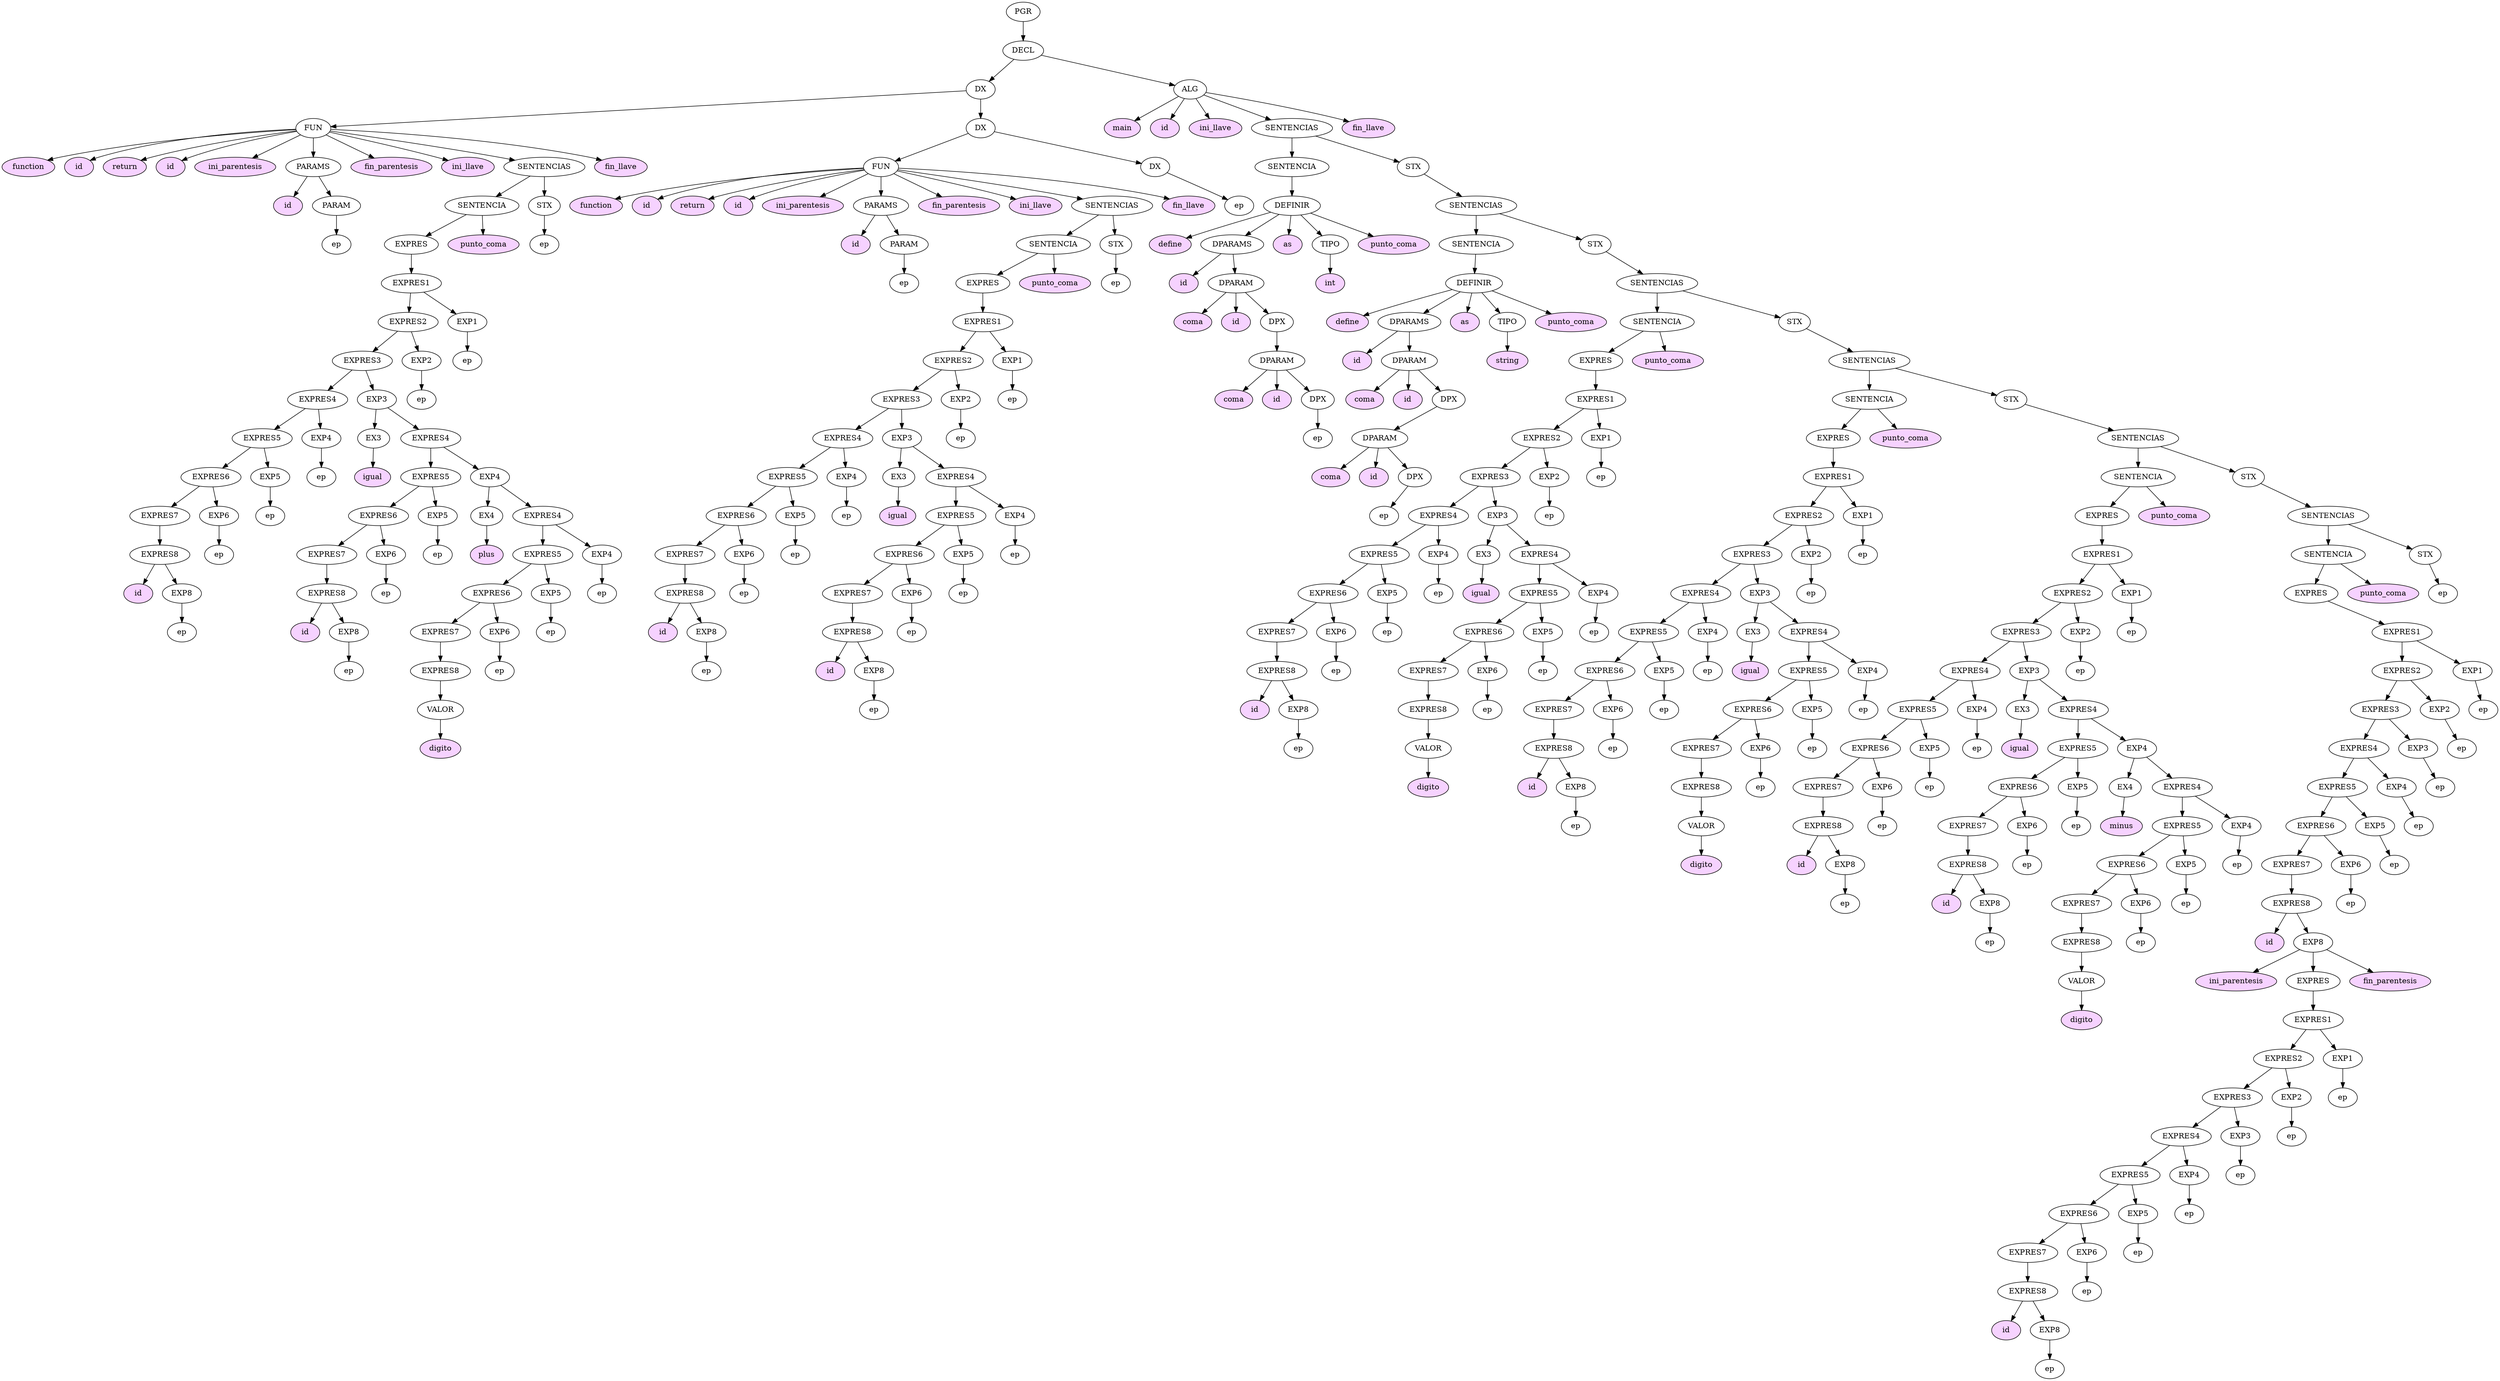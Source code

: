 digraph graficoGRAMAR {
	0 [label=PGR]
	1 [label=DECL]
	0 -> 1 [ordering=out]
	1 [label=DECL]
	2 [label=DX]
	1 -> 2 [ordering=out]
	3 [label=ALG]
	1 -> 3 [ordering=out]
	2 [label=DX]
	4 [label=FUN]
	2 -> 4 [ordering=out]
	5 [label=DX]
	2 -> 5 [ordering=out]
	4 [label=FUN]
	6 [label=function fillcolor="#F6D2FF" style=filled]
	4 -> 6 [ordering=out]
	7 [label=id fillcolor="#F6D2FF" style=filled]
	4 -> 7 [ordering=out]
	8 [label=return fillcolor="#F6D2FF" style=filled]
	4 -> 8 [ordering=out]
	9 [label=id fillcolor="#F6D2FF" style=filled]
	4 -> 9 [ordering=out]
	10 [label=ini_parentesis fillcolor="#F6D2FF" style=filled]
	4 -> 10 [ordering=out]
	11 [label=PARAMS]
	4 -> 11 [ordering=out]
	12 [label=fin_parentesis fillcolor="#F6D2FF" style=filled]
	4 -> 12 [ordering=out]
	13 [label=ini_llave fillcolor="#F6D2FF" style=filled]
	4 -> 13 [ordering=out]
	14 [label=SENTENCIAS]
	4 -> 14 [ordering=out]
	15 [label=fin_llave fillcolor="#F6D2FF" style=filled]
	4 -> 15 [ordering=out]
	11 [label=PARAMS]
	16 [label=id fillcolor="#F6D2FF" style=filled]
	11 -> 16 [ordering=out]
	17 [label=PARAM]
	11 -> 17 [ordering=out]
	17 [label=PARAM]
	18 [label=ep]
	17 -> 18 [ordering=out]
	14 [label=SENTENCIAS]
	19 [label=SENTENCIA]
	14 -> 19 [ordering=out]
	20 [label=STX]
	14 -> 20 [ordering=out]
	19 [label=SENTENCIA]
	21 [label=EXPRES]
	19 -> 21 [ordering=out]
	22 [label=punto_coma fillcolor="#F6D2FF" style=filled]
	19 -> 22 [ordering=out]
	21 [label=EXPRES]
	23 [label=EXPRES1]
	21 -> 23 [ordering=out]
	23 [label=EXPRES1]
	24 [label=EXPRES2]
	23 -> 24 [ordering=out]
	25 [label=EXP1]
	23 -> 25 [ordering=out]
	24 [label=EXPRES2]
	26 [label=EXPRES3]
	24 -> 26 [ordering=out]
	27 [label=EXP2]
	24 -> 27 [ordering=out]
	26 [label=EXPRES3]
	28 [label=EXPRES4]
	26 -> 28 [ordering=out]
	29 [label=EXP3]
	26 -> 29 [ordering=out]
	28 [label=EXPRES4]
	30 [label=EXPRES5]
	28 -> 30 [ordering=out]
	31 [label=EXP4]
	28 -> 31 [ordering=out]
	30 [label=EXPRES5]
	32 [label=EXPRES6]
	30 -> 32 [ordering=out]
	33 [label=EXP5]
	30 -> 33 [ordering=out]
	32 [label=EXPRES6]
	34 [label=EXPRES7]
	32 -> 34 [ordering=out]
	35 [label=EXP6]
	32 -> 35 [ordering=out]
	34 [label=EXPRES7]
	36 [label=EXPRES8]
	34 -> 36 [ordering=out]
	36 [label=EXPRES8]
	37 [label=id fillcolor="#F6D2FF" style=filled]
	36 -> 37 [ordering=out]
	38 [label=EXP8]
	36 -> 38 [ordering=out]
	38 [label=EXP8]
	39 [label=ep]
	38 -> 39 [ordering=out]
	35 [label=EXP6]
	40 [label=ep]
	35 -> 40 [ordering=out]
	33 [label=EXP5]
	41 [label=ep]
	33 -> 41 [ordering=out]
	31 [label=EXP4]
	42 [label=ep]
	31 -> 42 [ordering=out]
	29 [label=EXP3]
	43 [label=EX3]
	29 -> 43 [ordering=out]
	44 [label=EXPRES4]
	29 -> 44 [ordering=out]
	43 [label=EX3]
	45 [label=igual fillcolor="#F6D2FF" style=filled]
	43 -> 45 [ordering=out]
	44 [label=EXPRES4]
	46 [label=EXPRES5]
	44 -> 46 [ordering=out]
	47 [label=EXP4]
	44 -> 47 [ordering=out]
	46 [label=EXPRES5]
	48 [label=EXPRES6]
	46 -> 48 [ordering=out]
	49 [label=EXP5]
	46 -> 49 [ordering=out]
	48 [label=EXPRES6]
	50 [label=EXPRES7]
	48 -> 50 [ordering=out]
	51 [label=EXP6]
	48 -> 51 [ordering=out]
	50 [label=EXPRES7]
	52 [label=EXPRES8]
	50 -> 52 [ordering=out]
	52 [label=EXPRES8]
	53 [label=id fillcolor="#F6D2FF" style=filled]
	52 -> 53 [ordering=out]
	54 [label=EXP8]
	52 -> 54 [ordering=out]
	54 [label=EXP8]
	55 [label=ep]
	54 -> 55 [ordering=out]
	51 [label=EXP6]
	56 [label=ep]
	51 -> 56 [ordering=out]
	49 [label=EXP5]
	57 [label=ep]
	49 -> 57 [ordering=out]
	47 [label=EXP4]
	58 [label=EX4]
	47 -> 58 [ordering=out]
	59 [label=EXPRES4]
	47 -> 59 [ordering=out]
	58 [label=EX4]
	60 [label=plus fillcolor="#F6D2FF" style=filled]
	58 -> 60 [ordering=out]
	59 [label=EXPRES4]
	61 [label=EXPRES5]
	59 -> 61 [ordering=out]
	62 [label=EXP4]
	59 -> 62 [ordering=out]
	61 [label=EXPRES5]
	63 [label=EXPRES6]
	61 -> 63 [ordering=out]
	64 [label=EXP5]
	61 -> 64 [ordering=out]
	63 [label=EXPRES6]
	65 [label=EXPRES7]
	63 -> 65 [ordering=out]
	66 [label=EXP6]
	63 -> 66 [ordering=out]
	65 [label=EXPRES7]
	67 [label=EXPRES8]
	65 -> 67 [ordering=out]
	67 [label=EXPRES8]
	68 [label=VALOR]
	67 -> 68 [ordering=out]
	68 [label=VALOR]
	69 [label=digito fillcolor="#F6D2FF" style=filled]
	68 -> 69 [ordering=out]
	66 [label=EXP6]
	70 [label=ep]
	66 -> 70 [ordering=out]
	64 [label=EXP5]
	71 [label=ep]
	64 -> 71 [ordering=out]
	62 [label=EXP4]
	72 [label=ep]
	62 -> 72 [ordering=out]
	27 [label=EXP2]
	73 [label=ep]
	27 -> 73 [ordering=out]
	25 [label=EXP1]
	74 [label=ep]
	25 -> 74 [ordering=out]
	20 [label=STX]
	75 [label=ep]
	20 -> 75 [ordering=out]
	5 [label=DX]
	76 [label=FUN]
	5 -> 76 [ordering=out]
	77 [label=DX]
	5 -> 77 [ordering=out]
	76 [label=FUN]
	78 [label=function fillcolor="#F6D2FF" style=filled]
	76 -> 78 [ordering=out]
	79 [label=id fillcolor="#F6D2FF" style=filled]
	76 -> 79 [ordering=out]
	80 [label=return fillcolor="#F6D2FF" style=filled]
	76 -> 80 [ordering=out]
	81 [label=id fillcolor="#F6D2FF" style=filled]
	76 -> 81 [ordering=out]
	82 [label=ini_parentesis fillcolor="#F6D2FF" style=filled]
	76 -> 82 [ordering=out]
	83 [label=PARAMS]
	76 -> 83 [ordering=out]
	84 [label=fin_parentesis fillcolor="#F6D2FF" style=filled]
	76 -> 84 [ordering=out]
	85 [label=ini_llave fillcolor="#F6D2FF" style=filled]
	76 -> 85 [ordering=out]
	86 [label=SENTENCIAS]
	76 -> 86 [ordering=out]
	87 [label=fin_llave fillcolor="#F6D2FF" style=filled]
	76 -> 87 [ordering=out]
	83 [label=PARAMS]
	88 [label=id fillcolor="#F6D2FF" style=filled]
	83 -> 88 [ordering=out]
	89 [label=PARAM]
	83 -> 89 [ordering=out]
	89 [label=PARAM]
	90 [label=ep]
	89 -> 90 [ordering=out]
	86 [label=SENTENCIAS]
	91 [label=SENTENCIA]
	86 -> 91 [ordering=out]
	92 [label=STX]
	86 -> 92 [ordering=out]
	91 [label=SENTENCIA]
	93 [label=EXPRES]
	91 -> 93 [ordering=out]
	94 [label=punto_coma fillcolor="#F6D2FF" style=filled]
	91 -> 94 [ordering=out]
	93 [label=EXPRES]
	95 [label=EXPRES1]
	93 -> 95 [ordering=out]
	95 [label=EXPRES1]
	96 [label=EXPRES2]
	95 -> 96 [ordering=out]
	97 [label=EXP1]
	95 -> 97 [ordering=out]
	96 [label=EXPRES2]
	98 [label=EXPRES3]
	96 -> 98 [ordering=out]
	99 [label=EXP2]
	96 -> 99 [ordering=out]
	98 [label=EXPRES3]
	100 [label=EXPRES4]
	98 -> 100 [ordering=out]
	101 [label=EXP3]
	98 -> 101 [ordering=out]
	100 [label=EXPRES4]
	102 [label=EXPRES5]
	100 -> 102 [ordering=out]
	103 [label=EXP4]
	100 -> 103 [ordering=out]
	102 [label=EXPRES5]
	104 [label=EXPRES6]
	102 -> 104 [ordering=out]
	105 [label=EXP5]
	102 -> 105 [ordering=out]
	104 [label=EXPRES6]
	106 [label=EXPRES7]
	104 -> 106 [ordering=out]
	107 [label=EXP6]
	104 -> 107 [ordering=out]
	106 [label=EXPRES7]
	108 [label=EXPRES8]
	106 -> 108 [ordering=out]
	108 [label=EXPRES8]
	109 [label=id fillcolor="#F6D2FF" style=filled]
	108 -> 109 [ordering=out]
	110 [label=EXP8]
	108 -> 110 [ordering=out]
	110 [label=EXP8]
	111 [label=ep]
	110 -> 111 [ordering=out]
	107 [label=EXP6]
	112 [label=ep]
	107 -> 112 [ordering=out]
	105 [label=EXP5]
	113 [label=ep]
	105 -> 113 [ordering=out]
	103 [label=EXP4]
	114 [label=ep]
	103 -> 114 [ordering=out]
	101 [label=EXP3]
	115 [label=EX3]
	101 -> 115 [ordering=out]
	116 [label=EXPRES4]
	101 -> 116 [ordering=out]
	115 [label=EX3]
	117 [label=igual fillcolor="#F6D2FF" style=filled]
	115 -> 117 [ordering=out]
	116 [label=EXPRES4]
	118 [label=EXPRES5]
	116 -> 118 [ordering=out]
	119 [label=EXP4]
	116 -> 119 [ordering=out]
	118 [label=EXPRES5]
	120 [label=EXPRES6]
	118 -> 120 [ordering=out]
	121 [label=EXP5]
	118 -> 121 [ordering=out]
	120 [label=EXPRES6]
	122 [label=EXPRES7]
	120 -> 122 [ordering=out]
	123 [label=EXP6]
	120 -> 123 [ordering=out]
	122 [label=EXPRES7]
	124 [label=EXPRES8]
	122 -> 124 [ordering=out]
	124 [label=EXPRES8]
	125 [label=id fillcolor="#F6D2FF" style=filled]
	124 -> 125 [ordering=out]
	126 [label=EXP8]
	124 -> 126 [ordering=out]
	126 [label=EXP8]
	127 [label=ep]
	126 -> 127 [ordering=out]
	123 [label=EXP6]
	128 [label=ep]
	123 -> 128 [ordering=out]
	121 [label=EXP5]
	129 [label=ep]
	121 -> 129 [ordering=out]
	119 [label=EXP4]
	130 [label=ep]
	119 -> 130 [ordering=out]
	99 [label=EXP2]
	131 [label=ep]
	99 -> 131 [ordering=out]
	97 [label=EXP1]
	132 [label=ep]
	97 -> 132 [ordering=out]
	92 [label=STX]
	133 [label=ep]
	92 -> 133 [ordering=out]
	77 [label=DX]
	134 [label=ep]
	77 -> 134 [ordering=out]
	3 [label=ALG]
	135 [label=main fillcolor="#F6D2FF" style=filled]
	3 -> 135 [ordering=out]
	136 [label=id fillcolor="#F6D2FF" style=filled]
	3 -> 136 [ordering=out]
	137 [label=ini_llave fillcolor="#F6D2FF" style=filled]
	3 -> 137 [ordering=out]
	138 [label=SENTENCIAS]
	3 -> 138 [ordering=out]
	139 [label=fin_llave fillcolor="#F6D2FF" style=filled]
	3 -> 139 [ordering=out]
	138 [label=SENTENCIAS]
	140 [label=SENTENCIA]
	138 -> 140 [ordering=out]
	141 [label=STX]
	138 -> 141 [ordering=out]
	140 [label=SENTENCIA]
	142 [label=DEFINIR]
	140 -> 142 [ordering=out]
	142 [label=DEFINIR]
	143 [label=define fillcolor="#F6D2FF" style=filled]
	142 -> 143 [ordering=out]
	144 [label=DPARAMS]
	142 -> 144 [ordering=out]
	145 [label=as fillcolor="#F6D2FF" style=filled]
	142 -> 145 [ordering=out]
	146 [label=TIPO]
	142 -> 146 [ordering=out]
	147 [label=punto_coma fillcolor="#F6D2FF" style=filled]
	142 -> 147 [ordering=out]
	144 [label=DPARAMS]
	148 [label=id fillcolor="#F6D2FF" style=filled]
	144 -> 148 [ordering=out]
	149 [label=DPARAM]
	144 -> 149 [ordering=out]
	149 [label=DPARAM]
	150 [label=coma fillcolor="#F6D2FF" style=filled]
	149 -> 150 [ordering=out]
	151 [label=id fillcolor="#F6D2FF" style=filled]
	149 -> 151 [ordering=out]
	152 [label=DPX]
	149 -> 152 [ordering=out]
	152 [label=DPX]
	153 [label=DPARAM]
	152 -> 153 [ordering=out]
	153 [label=DPARAM]
	154 [label=coma fillcolor="#F6D2FF" style=filled]
	153 -> 154 [ordering=out]
	155 [label=id fillcolor="#F6D2FF" style=filled]
	153 -> 155 [ordering=out]
	156 [label=DPX]
	153 -> 156 [ordering=out]
	156 [label=DPX]
	157 [label=ep]
	156 -> 157 [ordering=out]
	146 [label=TIPO]
	158 [label=int fillcolor="#F6D2FF" style=filled]
	146 -> 158 [ordering=out]
	141 [label=STX]
	159 [label=SENTENCIAS]
	141 -> 159 [ordering=out]
	159 [label=SENTENCIAS]
	160 [label=SENTENCIA]
	159 -> 160 [ordering=out]
	161 [label=STX]
	159 -> 161 [ordering=out]
	160 [label=SENTENCIA]
	162 [label=DEFINIR]
	160 -> 162 [ordering=out]
	162 [label=DEFINIR]
	163 [label=define fillcolor="#F6D2FF" style=filled]
	162 -> 163 [ordering=out]
	164 [label=DPARAMS]
	162 -> 164 [ordering=out]
	165 [label=as fillcolor="#F6D2FF" style=filled]
	162 -> 165 [ordering=out]
	166 [label=TIPO]
	162 -> 166 [ordering=out]
	167 [label=punto_coma fillcolor="#F6D2FF" style=filled]
	162 -> 167 [ordering=out]
	164 [label=DPARAMS]
	168 [label=id fillcolor="#F6D2FF" style=filled]
	164 -> 168 [ordering=out]
	169 [label=DPARAM]
	164 -> 169 [ordering=out]
	169 [label=DPARAM]
	170 [label=coma fillcolor="#F6D2FF" style=filled]
	169 -> 170 [ordering=out]
	171 [label=id fillcolor="#F6D2FF" style=filled]
	169 -> 171 [ordering=out]
	172 [label=DPX]
	169 -> 172 [ordering=out]
	172 [label=DPX]
	173 [label=DPARAM]
	172 -> 173 [ordering=out]
	173 [label=DPARAM]
	174 [label=coma fillcolor="#F6D2FF" style=filled]
	173 -> 174 [ordering=out]
	175 [label=id fillcolor="#F6D2FF" style=filled]
	173 -> 175 [ordering=out]
	176 [label=DPX]
	173 -> 176 [ordering=out]
	176 [label=DPX]
	177 [label=ep]
	176 -> 177 [ordering=out]
	166 [label=TIPO]
	178 [label=string fillcolor="#F6D2FF" style=filled]
	166 -> 178 [ordering=out]
	161 [label=STX]
	179 [label=SENTENCIAS]
	161 -> 179 [ordering=out]
	179 [label=SENTENCIAS]
	180 [label=SENTENCIA]
	179 -> 180 [ordering=out]
	181 [label=STX]
	179 -> 181 [ordering=out]
	180 [label=SENTENCIA]
	182 [label=EXPRES]
	180 -> 182 [ordering=out]
	183 [label=punto_coma fillcolor="#F6D2FF" style=filled]
	180 -> 183 [ordering=out]
	182 [label=EXPRES]
	184 [label=EXPRES1]
	182 -> 184 [ordering=out]
	184 [label=EXPRES1]
	185 [label=EXPRES2]
	184 -> 185 [ordering=out]
	186 [label=EXP1]
	184 -> 186 [ordering=out]
	185 [label=EXPRES2]
	187 [label=EXPRES3]
	185 -> 187 [ordering=out]
	188 [label=EXP2]
	185 -> 188 [ordering=out]
	187 [label=EXPRES3]
	189 [label=EXPRES4]
	187 -> 189 [ordering=out]
	190 [label=EXP3]
	187 -> 190 [ordering=out]
	189 [label=EXPRES4]
	191 [label=EXPRES5]
	189 -> 191 [ordering=out]
	192 [label=EXP4]
	189 -> 192 [ordering=out]
	191 [label=EXPRES5]
	193 [label=EXPRES6]
	191 -> 193 [ordering=out]
	194 [label=EXP5]
	191 -> 194 [ordering=out]
	193 [label=EXPRES6]
	195 [label=EXPRES7]
	193 -> 195 [ordering=out]
	196 [label=EXP6]
	193 -> 196 [ordering=out]
	195 [label=EXPRES7]
	197 [label=EXPRES8]
	195 -> 197 [ordering=out]
	197 [label=EXPRES8]
	198 [label=id fillcolor="#F6D2FF" style=filled]
	197 -> 198 [ordering=out]
	199 [label=EXP8]
	197 -> 199 [ordering=out]
	199 [label=EXP8]
	200 [label=ep]
	199 -> 200 [ordering=out]
	196 [label=EXP6]
	201 [label=ep]
	196 -> 201 [ordering=out]
	194 [label=EXP5]
	202 [label=ep]
	194 -> 202 [ordering=out]
	192 [label=EXP4]
	203 [label=ep]
	192 -> 203 [ordering=out]
	190 [label=EXP3]
	204 [label=EX3]
	190 -> 204 [ordering=out]
	205 [label=EXPRES4]
	190 -> 205 [ordering=out]
	204 [label=EX3]
	206 [label=igual fillcolor="#F6D2FF" style=filled]
	204 -> 206 [ordering=out]
	205 [label=EXPRES4]
	207 [label=EXPRES5]
	205 -> 207 [ordering=out]
	208 [label=EXP4]
	205 -> 208 [ordering=out]
	207 [label=EXPRES5]
	209 [label=EXPRES6]
	207 -> 209 [ordering=out]
	210 [label=EXP5]
	207 -> 210 [ordering=out]
	209 [label=EXPRES6]
	211 [label=EXPRES7]
	209 -> 211 [ordering=out]
	212 [label=EXP6]
	209 -> 212 [ordering=out]
	211 [label=EXPRES7]
	213 [label=EXPRES8]
	211 -> 213 [ordering=out]
	213 [label=EXPRES8]
	214 [label=VALOR]
	213 -> 214 [ordering=out]
	214 [label=VALOR]
	215 [label=digito fillcolor="#F6D2FF" style=filled]
	214 -> 215 [ordering=out]
	212 [label=EXP6]
	216 [label=ep]
	212 -> 216 [ordering=out]
	210 [label=EXP5]
	217 [label=ep]
	210 -> 217 [ordering=out]
	208 [label=EXP4]
	218 [label=ep]
	208 -> 218 [ordering=out]
	188 [label=EXP2]
	219 [label=ep]
	188 -> 219 [ordering=out]
	186 [label=EXP1]
	220 [label=ep]
	186 -> 220 [ordering=out]
	181 [label=STX]
	221 [label=SENTENCIAS]
	181 -> 221 [ordering=out]
	221 [label=SENTENCIAS]
	222 [label=SENTENCIA]
	221 -> 222 [ordering=out]
	223 [label=STX]
	221 -> 223 [ordering=out]
	222 [label=SENTENCIA]
	224 [label=EXPRES]
	222 -> 224 [ordering=out]
	225 [label=punto_coma fillcolor="#F6D2FF" style=filled]
	222 -> 225 [ordering=out]
	224 [label=EXPRES]
	226 [label=EXPRES1]
	224 -> 226 [ordering=out]
	226 [label=EXPRES1]
	227 [label=EXPRES2]
	226 -> 227 [ordering=out]
	228 [label=EXP1]
	226 -> 228 [ordering=out]
	227 [label=EXPRES2]
	229 [label=EXPRES3]
	227 -> 229 [ordering=out]
	230 [label=EXP2]
	227 -> 230 [ordering=out]
	229 [label=EXPRES3]
	231 [label=EXPRES4]
	229 -> 231 [ordering=out]
	232 [label=EXP3]
	229 -> 232 [ordering=out]
	231 [label=EXPRES4]
	233 [label=EXPRES5]
	231 -> 233 [ordering=out]
	234 [label=EXP4]
	231 -> 234 [ordering=out]
	233 [label=EXPRES5]
	235 [label=EXPRES6]
	233 -> 235 [ordering=out]
	236 [label=EXP5]
	233 -> 236 [ordering=out]
	235 [label=EXPRES6]
	237 [label=EXPRES7]
	235 -> 237 [ordering=out]
	238 [label=EXP6]
	235 -> 238 [ordering=out]
	237 [label=EXPRES7]
	239 [label=EXPRES8]
	237 -> 239 [ordering=out]
	239 [label=EXPRES8]
	240 [label=id fillcolor="#F6D2FF" style=filled]
	239 -> 240 [ordering=out]
	241 [label=EXP8]
	239 -> 241 [ordering=out]
	241 [label=EXP8]
	242 [label=ep]
	241 -> 242 [ordering=out]
	238 [label=EXP6]
	243 [label=ep]
	238 -> 243 [ordering=out]
	236 [label=EXP5]
	244 [label=ep]
	236 -> 244 [ordering=out]
	234 [label=EXP4]
	245 [label=ep]
	234 -> 245 [ordering=out]
	232 [label=EXP3]
	246 [label=EX3]
	232 -> 246 [ordering=out]
	247 [label=EXPRES4]
	232 -> 247 [ordering=out]
	246 [label=EX3]
	248 [label=igual fillcolor="#F6D2FF" style=filled]
	246 -> 248 [ordering=out]
	247 [label=EXPRES4]
	249 [label=EXPRES5]
	247 -> 249 [ordering=out]
	250 [label=EXP4]
	247 -> 250 [ordering=out]
	249 [label=EXPRES5]
	251 [label=EXPRES6]
	249 -> 251 [ordering=out]
	252 [label=EXP5]
	249 -> 252 [ordering=out]
	251 [label=EXPRES6]
	253 [label=EXPRES7]
	251 -> 253 [ordering=out]
	254 [label=EXP6]
	251 -> 254 [ordering=out]
	253 [label=EXPRES7]
	255 [label=EXPRES8]
	253 -> 255 [ordering=out]
	255 [label=EXPRES8]
	256 [label=VALOR]
	255 -> 256 [ordering=out]
	256 [label=VALOR]
	257 [label=digito fillcolor="#F6D2FF" style=filled]
	256 -> 257 [ordering=out]
	254 [label=EXP6]
	258 [label=ep]
	254 -> 258 [ordering=out]
	252 [label=EXP5]
	259 [label=ep]
	252 -> 259 [ordering=out]
	250 [label=EXP4]
	260 [label=ep]
	250 -> 260 [ordering=out]
	230 [label=EXP2]
	261 [label=ep]
	230 -> 261 [ordering=out]
	228 [label=EXP1]
	262 [label=ep]
	228 -> 262 [ordering=out]
	223 [label=STX]
	263 [label=SENTENCIAS]
	223 -> 263 [ordering=out]
	263 [label=SENTENCIAS]
	264 [label=SENTENCIA]
	263 -> 264 [ordering=out]
	265 [label=STX]
	263 -> 265 [ordering=out]
	264 [label=SENTENCIA]
	266 [label=EXPRES]
	264 -> 266 [ordering=out]
	267 [label=punto_coma fillcolor="#F6D2FF" style=filled]
	264 -> 267 [ordering=out]
	266 [label=EXPRES]
	268 [label=EXPRES1]
	266 -> 268 [ordering=out]
	268 [label=EXPRES1]
	269 [label=EXPRES2]
	268 -> 269 [ordering=out]
	270 [label=EXP1]
	268 -> 270 [ordering=out]
	269 [label=EXPRES2]
	271 [label=EXPRES3]
	269 -> 271 [ordering=out]
	272 [label=EXP2]
	269 -> 272 [ordering=out]
	271 [label=EXPRES3]
	273 [label=EXPRES4]
	271 -> 273 [ordering=out]
	274 [label=EXP3]
	271 -> 274 [ordering=out]
	273 [label=EXPRES4]
	275 [label=EXPRES5]
	273 -> 275 [ordering=out]
	276 [label=EXP4]
	273 -> 276 [ordering=out]
	275 [label=EXPRES5]
	277 [label=EXPRES6]
	275 -> 277 [ordering=out]
	278 [label=EXP5]
	275 -> 278 [ordering=out]
	277 [label=EXPRES6]
	279 [label=EXPRES7]
	277 -> 279 [ordering=out]
	280 [label=EXP6]
	277 -> 280 [ordering=out]
	279 [label=EXPRES7]
	281 [label=EXPRES8]
	279 -> 281 [ordering=out]
	281 [label=EXPRES8]
	282 [label=id fillcolor="#F6D2FF" style=filled]
	281 -> 282 [ordering=out]
	283 [label=EXP8]
	281 -> 283 [ordering=out]
	283 [label=EXP8]
	284 [label=ep]
	283 -> 284 [ordering=out]
	280 [label=EXP6]
	285 [label=ep]
	280 -> 285 [ordering=out]
	278 [label=EXP5]
	286 [label=ep]
	278 -> 286 [ordering=out]
	276 [label=EXP4]
	287 [label=ep]
	276 -> 287 [ordering=out]
	274 [label=EXP3]
	288 [label=EX3]
	274 -> 288 [ordering=out]
	289 [label=EXPRES4]
	274 -> 289 [ordering=out]
	288 [label=EX3]
	290 [label=igual fillcolor="#F6D2FF" style=filled]
	288 -> 290 [ordering=out]
	289 [label=EXPRES4]
	291 [label=EXPRES5]
	289 -> 291 [ordering=out]
	292 [label=EXP4]
	289 -> 292 [ordering=out]
	291 [label=EXPRES5]
	293 [label=EXPRES6]
	291 -> 293 [ordering=out]
	294 [label=EXP5]
	291 -> 294 [ordering=out]
	293 [label=EXPRES6]
	295 [label=EXPRES7]
	293 -> 295 [ordering=out]
	296 [label=EXP6]
	293 -> 296 [ordering=out]
	295 [label=EXPRES7]
	297 [label=EXPRES8]
	295 -> 297 [ordering=out]
	297 [label=EXPRES8]
	298 [label=id fillcolor="#F6D2FF" style=filled]
	297 -> 298 [ordering=out]
	299 [label=EXP8]
	297 -> 299 [ordering=out]
	299 [label=EXP8]
	300 [label=ep]
	299 -> 300 [ordering=out]
	296 [label=EXP6]
	301 [label=ep]
	296 -> 301 [ordering=out]
	294 [label=EXP5]
	302 [label=ep]
	294 -> 302 [ordering=out]
	292 [label=EXP4]
	303 [label=EX4]
	292 -> 303 [ordering=out]
	304 [label=EXPRES4]
	292 -> 304 [ordering=out]
	303 [label=EX4]
	305 [label=minus fillcolor="#F6D2FF" style=filled]
	303 -> 305 [ordering=out]
	304 [label=EXPRES4]
	306 [label=EXPRES5]
	304 -> 306 [ordering=out]
	307 [label=EXP4]
	304 -> 307 [ordering=out]
	306 [label=EXPRES5]
	308 [label=EXPRES6]
	306 -> 308 [ordering=out]
	309 [label=EXP5]
	306 -> 309 [ordering=out]
	308 [label=EXPRES6]
	310 [label=EXPRES7]
	308 -> 310 [ordering=out]
	311 [label=EXP6]
	308 -> 311 [ordering=out]
	310 [label=EXPRES7]
	312 [label=EXPRES8]
	310 -> 312 [ordering=out]
	312 [label=EXPRES8]
	313 [label=VALOR]
	312 -> 313 [ordering=out]
	313 [label=VALOR]
	314 [label=digito fillcolor="#F6D2FF" style=filled]
	313 -> 314 [ordering=out]
	311 [label=EXP6]
	315 [label=ep]
	311 -> 315 [ordering=out]
	309 [label=EXP5]
	316 [label=ep]
	309 -> 316 [ordering=out]
	307 [label=EXP4]
	317 [label=ep]
	307 -> 317 [ordering=out]
	272 [label=EXP2]
	318 [label=ep]
	272 -> 318 [ordering=out]
	270 [label=EXP1]
	319 [label=ep]
	270 -> 319 [ordering=out]
	265 [label=STX]
	320 [label=SENTENCIAS]
	265 -> 320 [ordering=out]
	320 [label=SENTENCIAS]
	321 [label=SENTENCIA]
	320 -> 321 [ordering=out]
	322 [label=STX]
	320 -> 322 [ordering=out]
	321 [label=SENTENCIA]
	323 [label=EXPRES]
	321 -> 323 [ordering=out]
	324 [label=punto_coma fillcolor="#F6D2FF" style=filled]
	321 -> 324 [ordering=out]
	323 [label=EXPRES]
	325 [label=EXPRES1]
	323 -> 325 [ordering=out]
	325 [label=EXPRES1]
	326 [label=EXPRES2]
	325 -> 326 [ordering=out]
	327 [label=EXP1]
	325 -> 327 [ordering=out]
	326 [label=EXPRES2]
	328 [label=EXPRES3]
	326 -> 328 [ordering=out]
	329 [label=EXP2]
	326 -> 329 [ordering=out]
	328 [label=EXPRES3]
	330 [label=EXPRES4]
	328 -> 330 [ordering=out]
	331 [label=EXP3]
	328 -> 331 [ordering=out]
	330 [label=EXPRES4]
	332 [label=EXPRES5]
	330 -> 332 [ordering=out]
	333 [label=EXP4]
	330 -> 333 [ordering=out]
	332 [label=EXPRES5]
	334 [label=EXPRES6]
	332 -> 334 [ordering=out]
	335 [label=EXP5]
	332 -> 335 [ordering=out]
	334 [label=EXPRES6]
	336 [label=EXPRES7]
	334 -> 336 [ordering=out]
	337 [label=EXP6]
	334 -> 337 [ordering=out]
	336 [label=EXPRES7]
	338 [label=EXPRES8]
	336 -> 338 [ordering=out]
	338 [label=EXPRES8]
	339 [label=id fillcolor="#F6D2FF" style=filled]
	338 -> 339 [ordering=out]
	340 [label=EXP8]
	338 -> 340 [ordering=out]
	340 [label=EXP8]
	341 [label=ini_parentesis fillcolor="#F6D2FF" style=filled]
	340 -> 341 [ordering=out]
	342 [label=EXPRES]
	340 -> 342 [ordering=out]
	343 [label=fin_parentesis fillcolor="#F6D2FF" style=filled]
	340 -> 343 [ordering=out]
	342 [label=EXPRES]
	344 [label=EXPRES1]
	342 -> 344 [ordering=out]
	344 [label=EXPRES1]
	345 [label=EXPRES2]
	344 -> 345 [ordering=out]
	346 [label=EXP1]
	344 -> 346 [ordering=out]
	345 [label=EXPRES2]
	347 [label=EXPRES3]
	345 -> 347 [ordering=out]
	348 [label=EXP2]
	345 -> 348 [ordering=out]
	347 [label=EXPRES3]
	349 [label=EXPRES4]
	347 -> 349 [ordering=out]
	350 [label=EXP3]
	347 -> 350 [ordering=out]
	349 [label=EXPRES4]
	351 [label=EXPRES5]
	349 -> 351 [ordering=out]
	352 [label=EXP4]
	349 -> 352 [ordering=out]
	351 [label=EXPRES5]
	353 [label=EXPRES6]
	351 -> 353 [ordering=out]
	354 [label=EXP5]
	351 -> 354 [ordering=out]
	353 [label=EXPRES6]
	355 [label=EXPRES7]
	353 -> 355 [ordering=out]
	356 [label=EXP6]
	353 -> 356 [ordering=out]
	355 [label=EXPRES7]
	357 [label=EXPRES8]
	355 -> 357 [ordering=out]
	357 [label=EXPRES8]
	358 [label=id fillcolor="#F6D2FF" style=filled]
	357 -> 358 [ordering=out]
	359 [label=EXP8]
	357 -> 359 [ordering=out]
	359 [label=EXP8]
	360 [label=ep]
	359 -> 360 [ordering=out]
	337 [label=EXP6]
	361 [label=ep]
	337 -> 361 [ordering=out]
	335 [label=EXP5]
	362 [label=ep]
	335 -> 362 [ordering=out]
	333 [label=EXP4]
	363 [label=ep]
	333 -> 363 [ordering=out]
	331 [label=EXP3]
	364 [label=ep]
	331 -> 364 [ordering=out]
	329 [label=EXP2]
	365 [label=ep]
	329 -> 365 [ordering=out]
	327 [label=EXP1]
	366 [label=ep]
	327 -> 366 [ordering=out]
	356 [label=EXP6]
	367 [label=ep]
	356 -> 367 [ordering=out]
	354 [label=EXP5]
	368 [label=ep]
	354 -> 368 [ordering=out]
	352 [label=EXP4]
	369 [label=ep]
	352 -> 369 [ordering=out]
	350 [label=EXP3]
	370 [label=ep]
	350 -> 370 [ordering=out]
	348 [label=EXP2]
	371 [label=ep]
	348 -> 371 [ordering=out]
	346 [label=EXP1]
	372 [label=ep]
	346 -> 372 [ordering=out]
	322 [label=STX]
	373 [label=ep]
	322 -> 373 [ordering=out]
}
